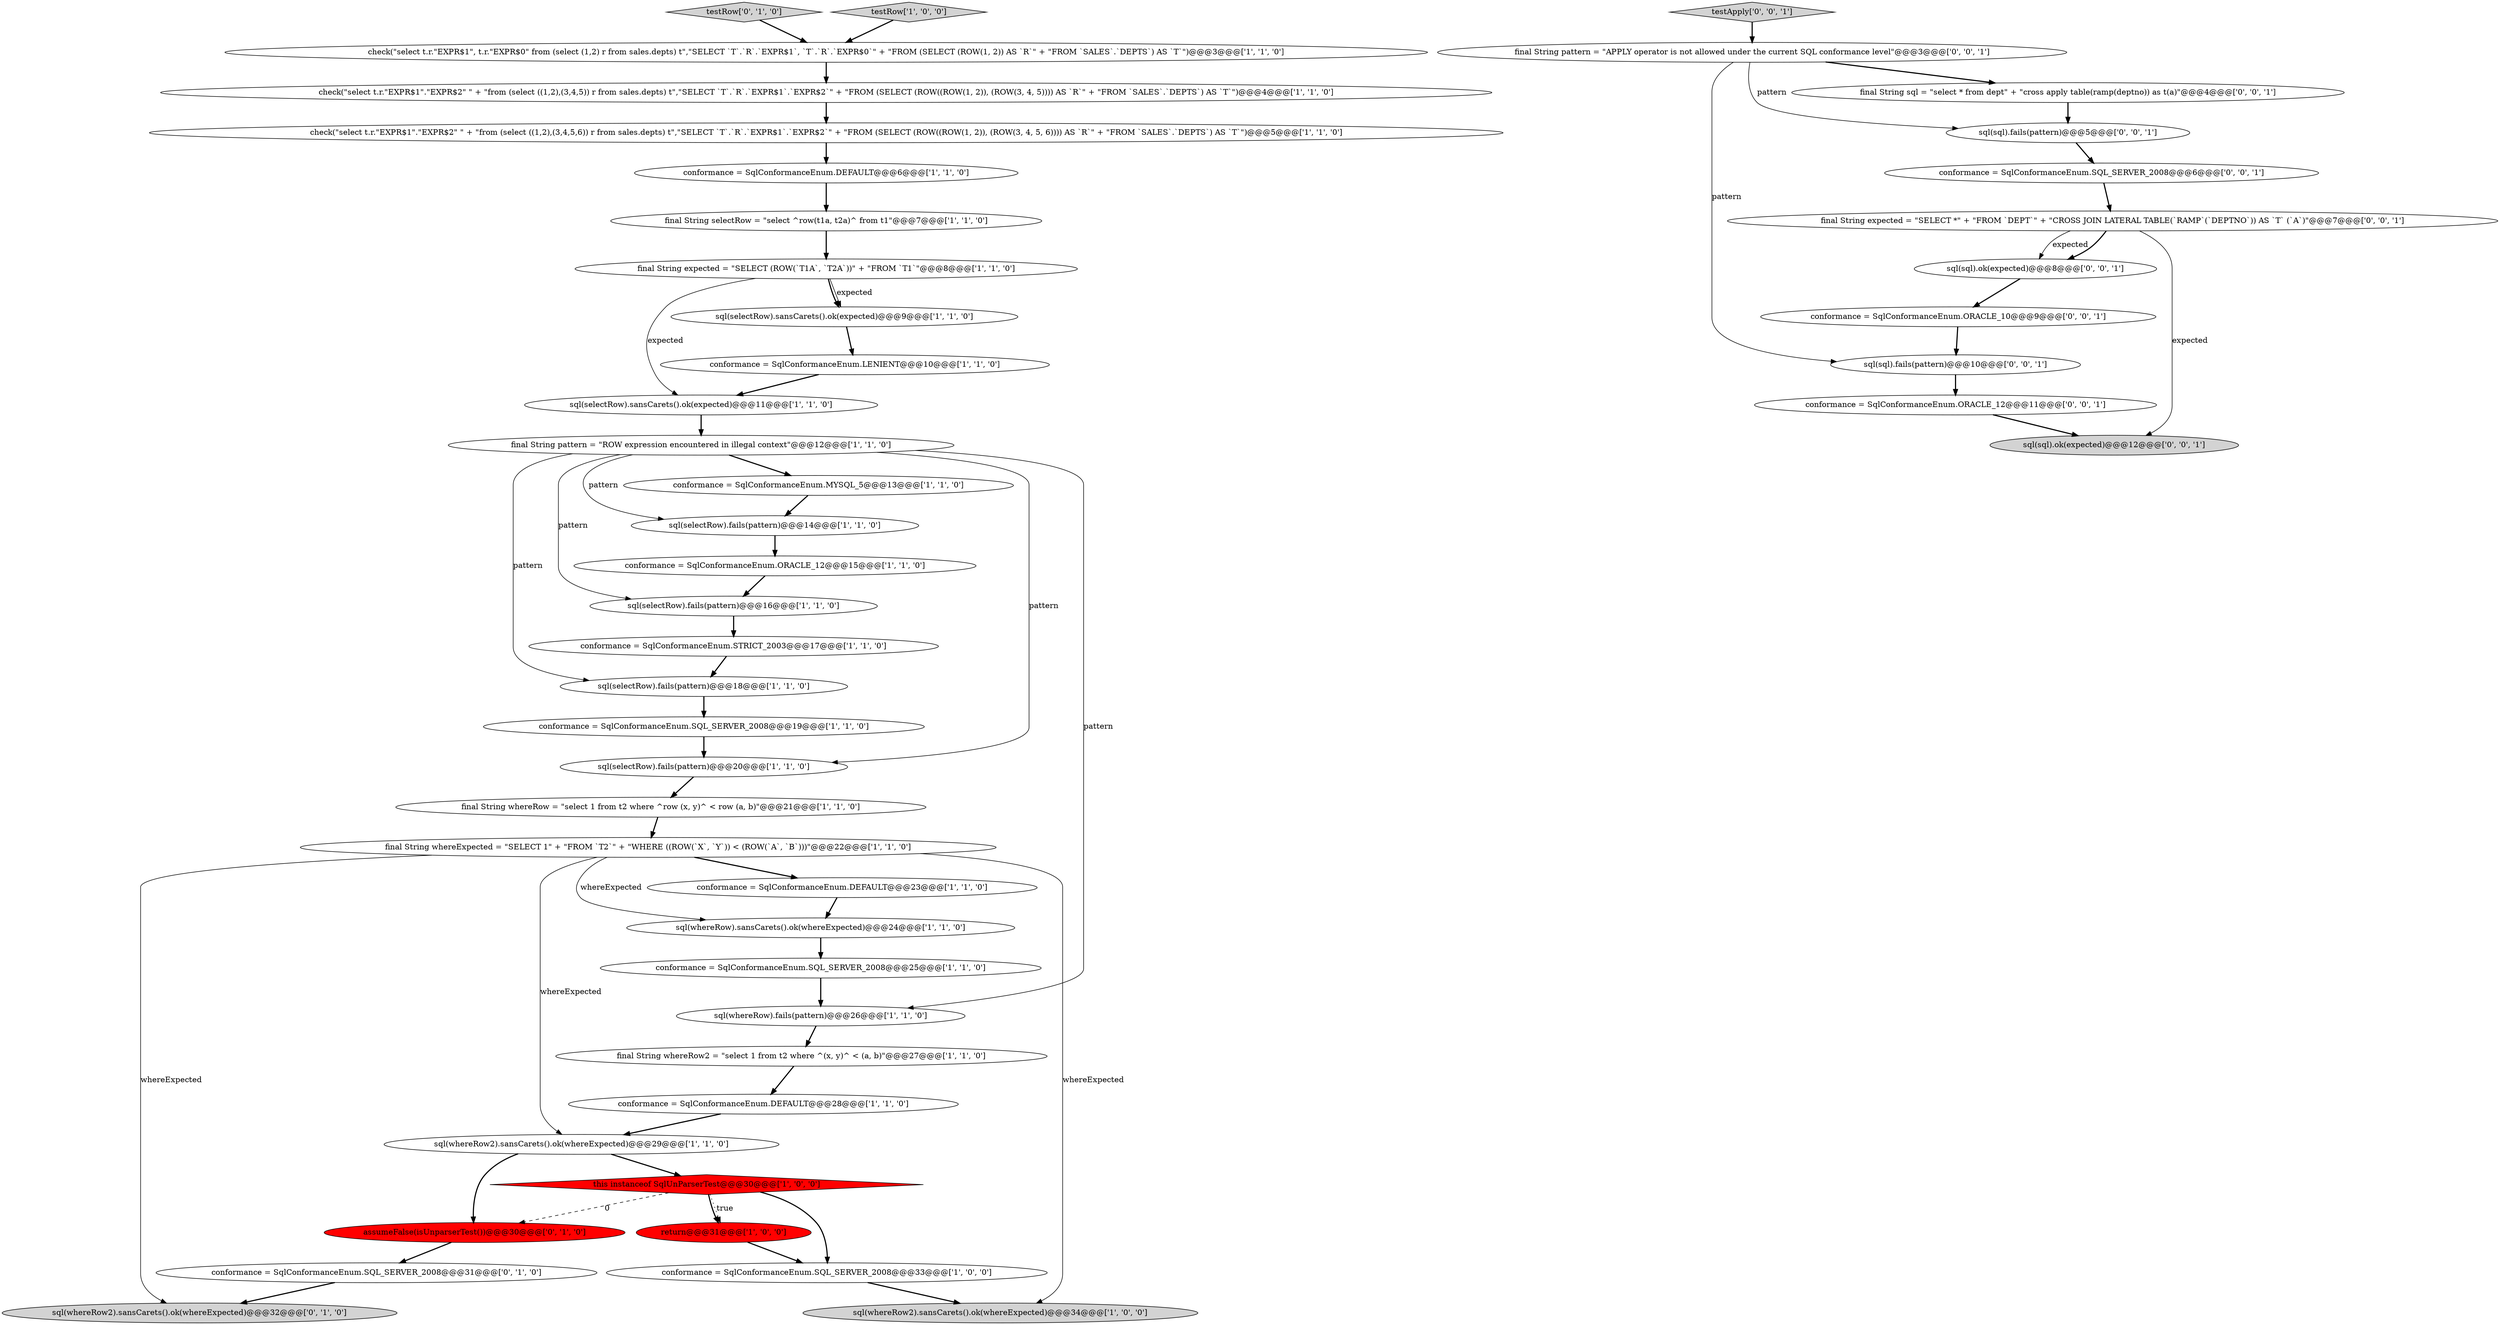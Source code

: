 digraph {
12 [style = filled, label = "conformance = SqlConformanceEnum.DEFAULT@@@28@@@['1', '1', '0']", fillcolor = white, shape = ellipse image = "AAA0AAABBB1BBB"];
6 [style = filled, label = "conformance = SqlConformanceEnum.SQL_SERVER_2008@@@19@@@['1', '1', '0']", fillcolor = white, shape = ellipse image = "AAA0AAABBB1BBB"];
17 [style = filled, label = "final String selectRow = \"select ^row(t1a, t2a)^ from t1\"@@@7@@@['1', '1', '0']", fillcolor = white, shape = ellipse image = "AAA0AAABBB1BBB"];
41 [style = filled, label = "conformance = SqlConformanceEnum.ORACLE_10@@@9@@@['0', '0', '1']", fillcolor = white, shape = ellipse image = "AAA0AAABBB3BBB"];
3 [style = filled, label = "sql(selectRow).fails(pattern)@@@16@@@['1', '1', '0']", fillcolor = white, shape = ellipse image = "AAA0AAABBB1BBB"];
25 [style = filled, label = "final String pattern = \"ROW expression encountered in illegal context\"@@@12@@@['1', '1', '0']", fillcolor = white, shape = ellipse image = "AAA0AAABBB1BBB"];
8 [style = filled, label = "final String whereExpected = \"SELECT 1\" + \"FROM `T2`\" + \"WHERE ((ROW(`X`, `Y`)) < (ROW(`A`, `B`)))\"@@@22@@@['1', '1', '0']", fillcolor = white, shape = ellipse image = "AAA0AAABBB1BBB"];
15 [style = filled, label = "final String whereRow2 = \"select 1 from t2 where ^(x, y)^ < (a, b)\"@@@27@@@['1', '1', '0']", fillcolor = white, shape = ellipse image = "AAA0AAABBB1BBB"];
37 [style = filled, label = "final String pattern = \"APPLY operator is not allowed under the current SQL conformance level\"@@@3@@@['0', '0', '1']", fillcolor = white, shape = ellipse image = "AAA0AAABBB3BBB"];
35 [style = filled, label = "testRow['0', '1', '0']", fillcolor = lightgray, shape = diamond image = "AAA0AAABBB2BBB"];
40 [style = filled, label = "final String expected = \"SELECT *\" + \"FROM `DEPT`\" + \"CROSS JOIN LATERAL TABLE(`RAMP`(`DEPTNO`)) AS `T` (`A`)\"@@@7@@@['0', '0', '1']", fillcolor = white, shape = ellipse image = "AAA0AAABBB3BBB"];
10 [style = filled, label = "sql(selectRow).sansCarets().ok(expected)@@@11@@@['1', '1', '0']", fillcolor = white, shape = ellipse image = "AAA0AAABBB1BBB"];
26 [style = filled, label = "this instanceof SqlUnParserTest@@@30@@@['1', '0', '0']", fillcolor = red, shape = diamond image = "AAA1AAABBB1BBB"];
29 [style = filled, label = "sql(whereRow).fails(pattern)@@@26@@@['1', '1', '0']", fillcolor = white, shape = ellipse image = "AAA0AAABBB1BBB"];
43 [style = filled, label = "testApply['0', '0', '1']", fillcolor = lightgray, shape = diamond image = "AAA0AAABBB3BBB"];
16 [style = filled, label = "final String expected = \"SELECT (ROW(`T1A`, `T2A`))\" + \"FROM `T1`\"@@@8@@@['1', '1', '0']", fillcolor = white, shape = ellipse image = "AAA0AAABBB1BBB"];
32 [style = filled, label = "sql(whereRow2).sansCarets().ok(whereExpected)@@@32@@@['0', '1', '0']", fillcolor = lightgray, shape = ellipse image = "AAA0AAABBB2BBB"];
28 [style = filled, label = "sql(whereRow).sansCarets().ok(whereExpected)@@@24@@@['1', '1', '0']", fillcolor = white, shape = ellipse image = "AAA0AAABBB1BBB"];
38 [style = filled, label = "sql(sql).fails(pattern)@@@10@@@['0', '0', '1']", fillcolor = white, shape = ellipse image = "AAA0AAABBB3BBB"];
30 [style = filled, label = "conformance = SqlConformanceEnum.ORACLE_12@@@15@@@['1', '1', '0']", fillcolor = white, shape = ellipse image = "AAA0AAABBB1BBB"];
19 [style = filled, label = "check(\"select t.r.\"EXPR$1\".\"EXPR$2\" \" + \"from (select ((1,2),(3,4,5)) r from sales.depts) t\",\"SELECT `T`.`R`.`EXPR$1`.`EXPR$2`\" + \"FROM (SELECT (ROW((ROW(1, 2)), (ROW(3, 4, 5)))) AS `R`\" + \"FROM `SALES`.`DEPTS`) AS `T`\")@@@4@@@['1', '1', '0']", fillcolor = white, shape = ellipse image = "AAA0AAABBB1BBB"];
42 [style = filled, label = "sql(sql).ok(expected)@@@8@@@['0', '0', '1']", fillcolor = white, shape = ellipse image = "AAA0AAABBB3BBB"];
22 [style = filled, label = "conformance = SqlConformanceEnum.LENIENT@@@10@@@['1', '1', '0']", fillcolor = white, shape = ellipse image = "AAA0AAABBB1BBB"];
20 [style = filled, label = "conformance = SqlConformanceEnum.SQL_SERVER_2008@@@25@@@['1', '1', '0']", fillcolor = white, shape = ellipse image = "AAA0AAABBB1BBB"];
14 [style = filled, label = "conformance = SqlConformanceEnum.DEFAULT@@@23@@@['1', '1', '0']", fillcolor = white, shape = ellipse image = "AAA0AAABBB1BBB"];
4 [style = filled, label = "testRow['1', '0', '0']", fillcolor = lightgray, shape = diamond image = "AAA0AAABBB1BBB"];
13 [style = filled, label = "conformance = SqlConformanceEnum.MYSQL_5@@@13@@@['1', '1', '0']", fillcolor = white, shape = ellipse image = "AAA0AAABBB1BBB"];
9 [style = filled, label = "sql(selectRow).fails(pattern)@@@14@@@['1', '1', '0']", fillcolor = white, shape = ellipse image = "AAA0AAABBB1BBB"];
2 [style = filled, label = "conformance = SqlConformanceEnum.SQL_SERVER_2008@@@33@@@['1', '0', '0']", fillcolor = white, shape = ellipse image = "AAA0AAABBB1BBB"];
27 [style = filled, label = "sql(selectRow).fails(pattern)@@@20@@@['1', '1', '0']", fillcolor = white, shape = ellipse image = "AAA0AAABBB1BBB"];
36 [style = filled, label = "conformance = SqlConformanceEnum.SQL_SERVER_2008@@@6@@@['0', '0', '1']", fillcolor = white, shape = ellipse image = "AAA0AAABBB3BBB"];
46 [style = filled, label = "sql(sql).ok(expected)@@@12@@@['0', '0', '1']", fillcolor = lightgray, shape = ellipse image = "AAA0AAABBB3BBB"];
1 [style = filled, label = "conformance = SqlConformanceEnum.DEFAULT@@@6@@@['1', '1', '0']", fillcolor = white, shape = ellipse image = "AAA0AAABBB1BBB"];
34 [style = filled, label = "conformance = SqlConformanceEnum.SQL_SERVER_2008@@@31@@@['0', '1', '0']", fillcolor = white, shape = ellipse image = "AAA0AAABBB2BBB"];
45 [style = filled, label = "conformance = SqlConformanceEnum.ORACLE_12@@@11@@@['0', '0', '1']", fillcolor = white, shape = ellipse image = "AAA0AAABBB3BBB"];
24 [style = filled, label = "sql(whereRow2).sansCarets().ok(whereExpected)@@@34@@@['1', '0', '0']", fillcolor = lightgray, shape = ellipse image = "AAA0AAABBB1BBB"];
44 [style = filled, label = "sql(sql).fails(pattern)@@@5@@@['0', '0', '1']", fillcolor = white, shape = ellipse image = "AAA0AAABBB3BBB"];
31 [style = filled, label = "check(\"select t.r.\"EXPR$1\".\"EXPR$2\" \" + \"from (select ((1,2),(3,4,5,6)) r from sales.depts) t\",\"SELECT `T`.`R`.`EXPR$1`.`EXPR$2`\" + \"FROM (SELECT (ROW((ROW(1, 2)), (ROW(3, 4, 5, 6)))) AS `R`\" + \"FROM `SALES`.`DEPTS`) AS `T`\")@@@5@@@['1', '1', '0']", fillcolor = white, shape = ellipse image = "AAA0AAABBB1BBB"];
7 [style = filled, label = "conformance = SqlConformanceEnum.STRICT_2003@@@17@@@['1', '1', '0']", fillcolor = white, shape = ellipse image = "AAA0AAABBB1BBB"];
33 [style = filled, label = "assumeFalse(isUnparserTest())@@@30@@@['0', '1', '0']", fillcolor = red, shape = ellipse image = "AAA1AAABBB2BBB"];
18 [style = filled, label = "final String whereRow = \"select 1 from t2 where ^row (x, y)^ < row (a, b)\"@@@21@@@['1', '1', '0']", fillcolor = white, shape = ellipse image = "AAA0AAABBB1BBB"];
23 [style = filled, label = "sql(whereRow2).sansCarets().ok(whereExpected)@@@29@@@['1', '1', '0']", fillcolor = white, shape = ellipse image = "AAA0AAABBB1BBB"];
0 [style = filled, label = "check(\"select t.r.\"EXPR$1\", t.r.\"EXPR$0\" from (select (1,2) r from sales.depts) t\",\"SELECT `T`.`R`.`EXPR$1`, `T`.`R`.`EXPR$0`\" + \"FROM (SELECT (ROW(1, 2)) AS `R`\" + \"FROM `SALES`.`DEPTS`) AS `T`\")@@@3@@@['1', '1', '0']", fillcolor = white, shape = ellipse image = "AAA0AAABBB1BBB"];
39 [style = filled, label = "final String sql = \"select * from dept\" + \"cross apply table(ramp(deptno)) as t(a)\"@@@4@@@['0', '0', '1']", fillcolor = white, shape = ellipse image = "AAA0AAABBB3BBB"];
5 [style = filled, label = "sql(selectRow).sansCarets().ok(expected)@@@9@@@['1', '1', '0']", fillcolor = white, shape = ellipse image = "AAA0AAABBB1BBB"];
21 [style = filled, label = "sql(selectRow).fails(pattern)@@@18@@@['1', '1', '0']", fillcolor = white, shape = ellipse image = "AAA0AAABBB1BBB"];
11 [style = filled, label = "return@@@31@@@['1', '0', '0']", fillcolor = red, shape = ellipse image = "AAA1AAABBB1BBB"];
8->23 [style = solid, label="whereExpected"];
27->18 [style = bold, label=""];
29->15 [style = bold, label=""];
42->41 [style = bold, label=""];
40->42 [style = solid, label="expected"];
36->40 [style = bold, label=""];
44->36 [style = bold, label=""];
25->29 [style = solid, label="pattern"];
39->44 [style = bold, label=""];
21->6 [style = bold, label=""];
28->20 [style = bold, label=""];
20->29 [style = bold, label=""];
19->31 [style = bold, label=""];
0->19 [style = bold, label=""];
25->13 [style = bold, label=""];
40->46 [style = solid, label="expected"];
23->26 [style = bold, label=""];
37->38 [style = solid, label="pattern"];
8->14 [style = bold, label=""];
26->33 [style = dashed, label="0"];
14->28 [style = bold, label=""];
9->30 [style = bold, label=""];
38->45 [style = bold, label=""];
16->10 [style = solid, label="expected"];
31->1 [style = bold, label=""];
43->37 [style = bold, label=""];
26->11 [style = bold, label=""];
11->2 [style = bold, label=""];
8->24 [style = solid, label="whereExpected"];
1->17 [style = bold, label=""];
4->0 [style = bold, label=""];
6->27 [style = bold, label=""];
26->2 [style = bold, label=""];
35->0 [style = bold, label=""];
23->33 [style = bold, label=""];
25->3 [style = solid, label="pattern"];
8->32 [style = solid, label="whereExpected"];
25->27 [style = solid, label="pattern"];
30->3 [style = bold, label=""];
10->25 [style = bold, label=""];
3->7 [style = bold, label=""];
16->5 [style = solid, label="expected"];
25->21 [style = solid, label="pattern"];
37->44 [style = solid, label="pattern"];
8->28 [style = solid, label="whereExpected"];
22->10 [style = bold, label=""];
16->5 [style = bold, label=""];
7->21 [style = bold, label=""];
25->9 [style = solid, label="pattern"];
34->32 [style = bold, label=""];
41->38 [style = bold, label=""];
15->12 [style = bold, label=""];
18->8 [style = bold, label=""];
13->9 [style = bold, label=""];
12->23 [style = bold, label=""];
45->46 [style = bold, label=""];
2->24 [style = bold, label=""];
26->11 [style = dotted, label="true"];
5->22 [style = bold, label=""];
33->34 [style = bold, label=""];
40->42 [style = bold, label=""];
37->39 [style = bold, label=""];
17->16 [style = bold, label=""];
}
